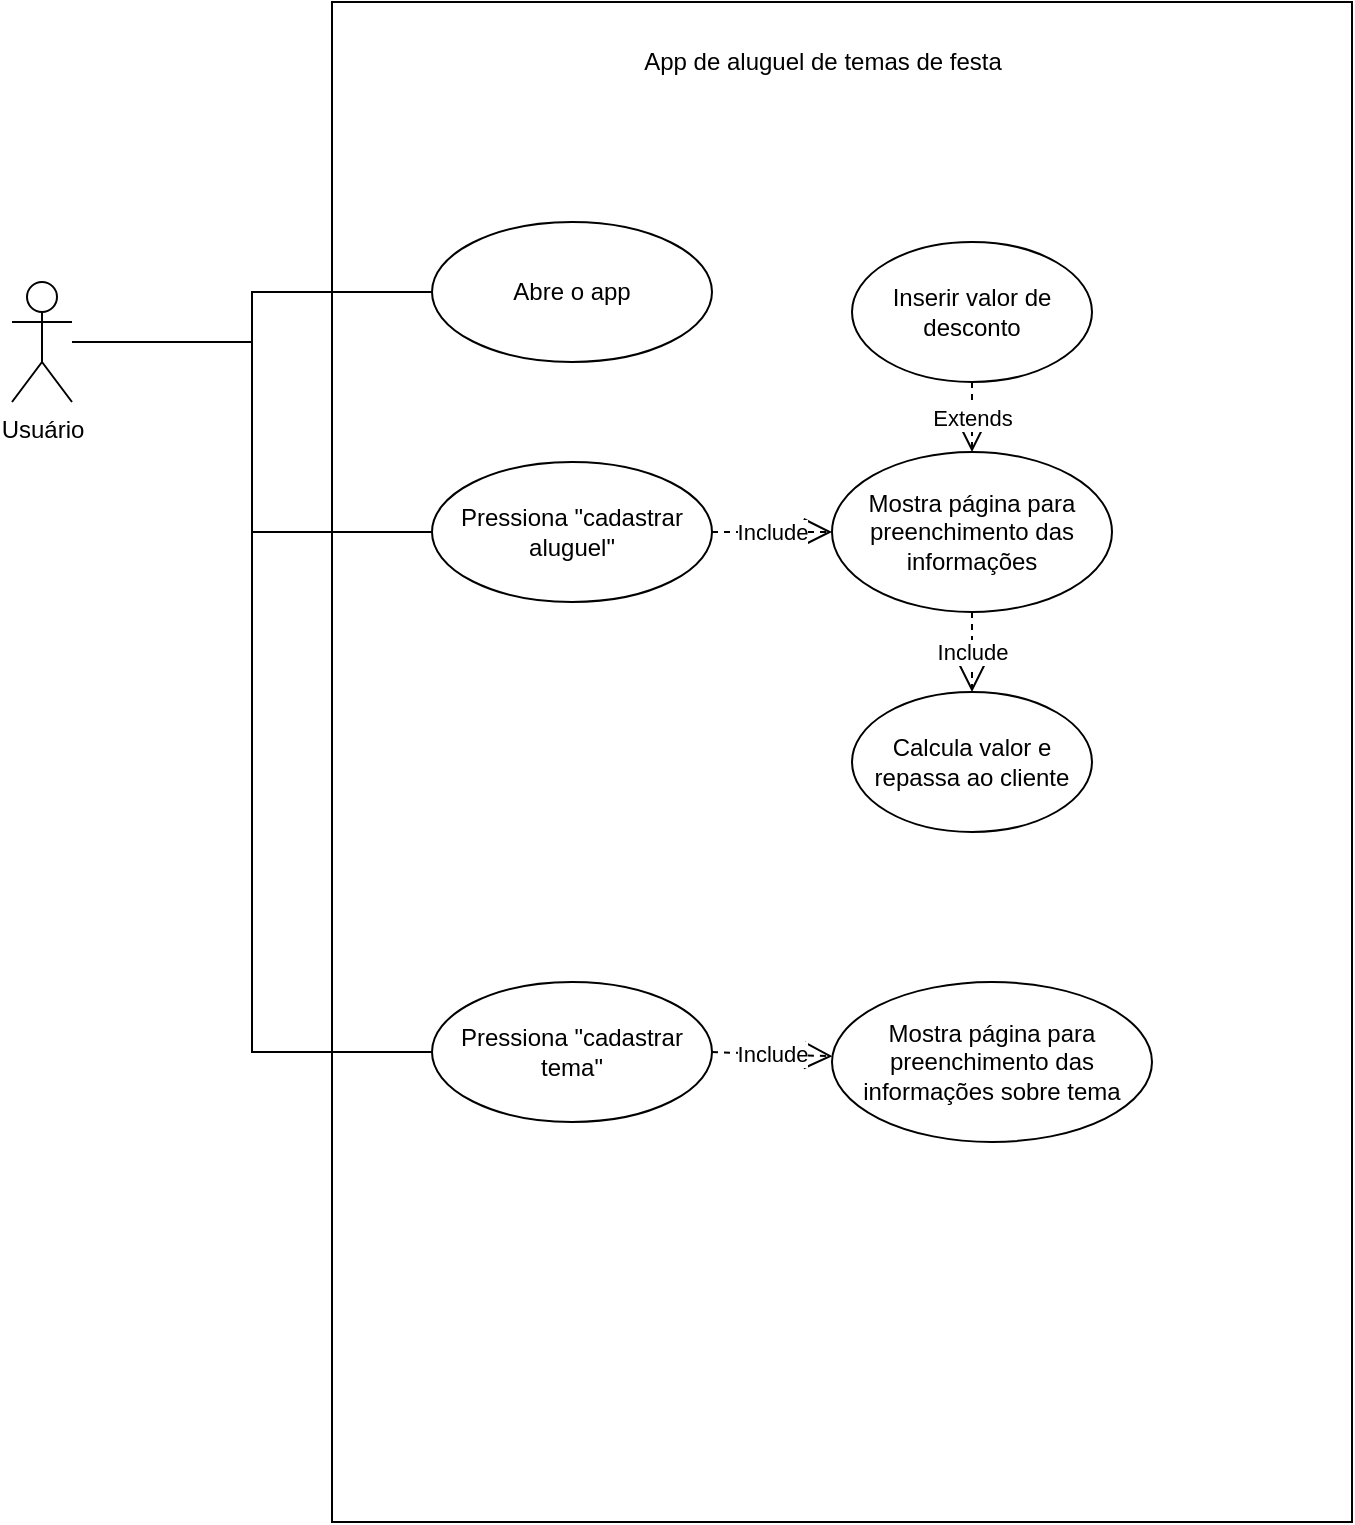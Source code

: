 <mxfile version="15.8.3" type="github">
  <diagram id="bXOPdAX9LjC5gCEiIVEe" name="Page-1">
    <mxGraphModel dx="1447" dy="827" grid="1" gridSize="10" guides="1" tooltips="1" connect="1" arrows="1" fold="1" page="1" pageScale="1" pageWidth="1169" pageHeight="827" math="0" shadow="0">
      <root>
        <mxCell id="0" />
        <mxCell id="1" parent="0" />
        <mxCell id="YqHG3YTXAIpPQzGmgxSc-2" value="" style="html=1;" vertex="1" parent="1">
          <mxGeometry x="230" y="50" width="510" height="760" as="geometry" />
        </mxCell>
        <mxCell id="YqHG3YTXAIpPQzGmgxSc-3" value="Pressiona &quot;cadastrar aluguel&quot;" style="ellipse;whiteSpace=wrap;html=1;" vertex="1" parent="1">
          <mxGeometry x="280" y="280" width="140" height="70" as="geometry" />
        </mxCell>
        <mxCell id="YqHG3YTXAIpPQzGmgxSc-4" value="App de aluguel de temas de festa" style="text;html=1;resizable=0;autosize=1;align=center;verticalAlign=middle;points=[];fillColor=none;strokeColor=none;rounded=0;" vertex="1" parent="1">
          <mxGeometry x="380" y="70" width="190" height="20" as="geometry" />
        </mxCell>
        <mxCell id="YqHG3YTXAIpPQzGmgxSc-5" value="Mostra página para preenchimento das informações" style="ellipse;whiteSpace=wrap;html=1;" vertex="1" parent="1">
          <mxGeometry x="480" y="275" width="140" height="80" as="geometry" />
        </mxCell>
        <mxCell id="YqHG3YTXAIpPQzGmgxSc-6" value="Include" style="endArrow=open;endSize=12;dashed=1;html=1;rounded=0;exitX=1;exitY=0.5;exitDx=0;exitDy=0;entryX=0;entryY=0.5;entryDx=0;entryDy=0;" edge="1" parent="1" source="YqHG3YTXAIpPQzGmgxSc-3" target="YqHG3YTXAIpPQzGmgxSc-5">
          <mxGeometry width="160" relative="1" as="geometry">
            <mxPoint x="420" y="260" as="sourcePoint" />
            <mxPoint x="580" y="260" as="targetPoint" />
            <Array as="points" />
          </mxGeometry>
        </mxCell>
        <mxCell id="YqHG3YTXAIpPQzGmgxSc-9" value="Inserir valor de desconto" style="ellipse;whiteSpace=wrap;html=1;" vertex="1" parent="1">
          <mxGeometry x="490" y="170" width="120" height="70" as="geometry" />
        </mxCell>
        <mxCell id="YqHG3YTXAIpPQzGmgxSc-10" value="Extends" style="endArrow=open;endSize=12;dashed=1;html=1;rounded=0;" edge="1" parent="1" source="YqHG3YTXAIpPQzGmgxSc-9" target="YqHG3YTXAIpPQzGmgxSc-5">
          <mxGeometry width="160" relative="1" as="geometry">
            <mxPoint x="580" y="260" as="sourcePoint" />
            <mxPoint x="740" y="260" as="targetPoint" />
          </mxGeometry>
        </mxCell>
        <mxCell id="YqHG3YTXAIpPQzGmgxSc-21" style="edgeStyle=orthogonalEdgeStyle;rounded=0;orthogonalLoop=1;jettySize=auto;html=1;entryX=0;entryY=0.5;entryDx=0;entryDy=0;endArrow=none;endFill=0;" edge="1" parent="1" source="YqHG3YTXAIpPQzGmgxSc-23" target="YqHG3YTXAIpPQzGmgxSc-3">
          <mxGeometry relative="1" as="geometry" />
        </mxCell>
        <mxCell id="YqHG3YTXAIpPQzGmgxSc-29" style="edgeStyle=orthogonalEdgeStyle;rounded=0;orthogonalLoop=1;jettySize=auto;html=1;entryX=0;entryY=0.5;entryDx=0;entryDy=0;endArrow=none;endFill=0;" edge="1" parent="1" source="YqHG3YTXAIpPQzGmgxSc-23" target="YqHG3YTXAIpPQzGmgxSc-28">
          <mxGeometry relative="1" as="geometry" />
        </mxCell>
        <mxCell id="YqHG3YTXAIpPQzGmgxSc-32" style="edgeStyle=orthogonalEdgeStyle;rounded=0;orthogonalLoop=1;jettySize=auto;html=1;entryX=0;entryY=0.5;entryDx=0;entryDy=0;endArrow=none;endFill=0;" edge="1" parent="1" source="YqHG3YTXAIpPQzGmgxSc-23" target="YqHG3YTXAIpPQzGmgxSc-30">
          <mxGeometry relative="1" as="geometry" />
        </mxCell>
        <mxCell id="YqHG3YTXAIpPQzGmgxSc-23" value="Usuário" style="shape=umlActor;verticalLabelPosition=bottom;verticalAlign=top;html=1;" vertex="1" parent="1">
          <mxGeometry x="70" y="190" width="30" height="60" as="geometry" />
        </mxCell>
        <mxCell id="YqHG3YTXAIpPQzGmgxSc-28" value="Abre o app" style="ellipse;whiteSpace=wrap;html=1;" vertex="1" parent="1">
          <mxGeometry x="280" y="160" width="140" height="70" as="geometry" />
        </mxCell>
        <mxCell id="YqHG3YTXAIpPQzGmgxSc-30" value="Pressiona &quot;cadastrar tema&quot;" style="ellipse;whiteSpace=wrap;html=1;" vertex="1" parent="1">
          <mxGeometry x="280" y="540" width="140" height="70" as="geometry" />
        </mxCell>
        <mxCell id="YqHG3YTXAIpPQzGmgxSc-31" value="Mostra página para preenchimento das informações sobre tema" style="ellipse;whiteSpace=wrap;html=1;" vertex="1" parent="1">
          <mxGeometry x="480" y="540" width="160" height="80" as="geometry" />
        </mxCell>
        <mxCell id="YqHG3YTXAIpPQzGmgxSc-33" value="Include" style="endArrow=open;endSize=12;dashed=1;html=1;rounded=0;exitX=1;exitY=0.5;exitDx=0;exitDy=0;" edge="1" parent="1" source="YqHG3YTXAIpPQzGmgxSc-30" target="YqHG3YTXAIpPQzGmgxSc-31">
          <mxGeometry width="160" relative="1" as="geometry">
            <mxPoint x="430" y="240" as="sourcePoint" />
            <mxPoint x="530" y="205" as="targetPoint" />
            <Array as="points" />
          </mxGeometry>
        </mxCell>
        <mxCell id="YqHG3YTXAIpPQzGmgxSc-35" value="Calcula valor e repassa ao cliente" style="ellipse;whiteSpace=wrap;html=1;" vertex="1" parent="1">
          <mxGeometry x="490" y="395" width="120" height="70" as="geometry" />
        </mxCell>
        <mxCell id="YqHG3YTXAIpPQzGmgxSc-36" value="Include" style="endArrow=open;endSize=12;dashed=1;html=1;rounded=0;exitX=0.5;exitY=1;exitDx=0;exitDy=0;entryX=0.5;entryY=0;entryDx=0;entryDy=0;" edge="1" parent="1" source="YqHG3YTXAIpPQzGmgxSc-5" target="YqHG3YTXAIpPQzGmgxSc-35">
          <mxGeometry width="160" relative="1" as="geometry">
            <mxPoint x="430" y="325" as="sourcePoint" />
            <mxPoint x="490" y="325" as="targetPoint" />
            <Array as="points" />
          </mxGeometry>
        </mxCell>
      </root>
    </mxGraphModel>
  </diagram>
</mxfile>
